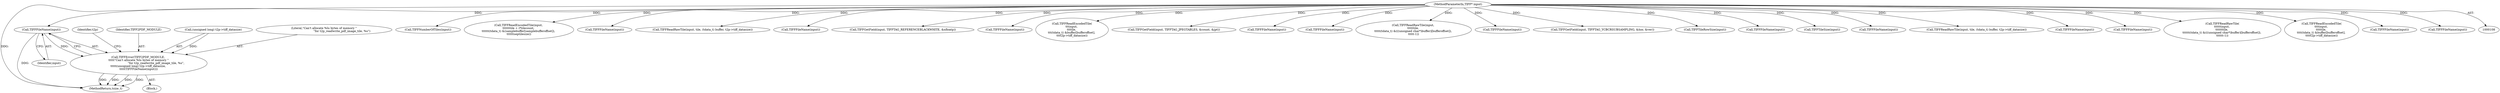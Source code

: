 digraph "0_libtiff_c7153361a4041260719b340f73f2f76@pointer" {
"1000295" [label="(Call,TIFFFileName(input))"];
"1000110" [label="(MethodParameterIn,TIFF* input)"];
"1000287" [label="(Call,TIFFError(TIFF2PDF_MODULE, \n\t\t\t\t\t\"Can't allocate %lu bytes of memory \"\n                                        \"for t2p_readwrite_pdf_image_tile, %s\", \n\t\t\t\t\t(unsigned long) t2p->tiff_datasize, \n\t\t\t\t\tTIFFFileName(input)))"];
"1000783" [label="(Call,TIFFNumberOfTiles(input))"];
"1000869" [label="(Call,TIFFReadEncodedTile(input, \n\t\t\t\t\t\ttile + i*tilecount, \n\t\t\t\t\t\t(tdata_t) &(samplebuffer[samplebufferoffset]), \n\t\t\t\t\t\tseptilesize))"];
"1000843" [label="(Call,TIFFFileName(input))"];
"1001530" [label="(MethodReturn,tsize_t)"];
"1000304" [label="(Call,TIFFReadRawTile(input, tile, (tdata_t) buffer, t2p->tiff_datasize))"];
"1000757" [label="(Call,TIFFFileName(input))"];
"1000299" [label="(Identifier,t2p)"];
"1001353" [label="(Call,TIFFGetField(input, TIFFTAG_REFERENCEBLACKWHITE, &xfloatp))"];
"1000952" [label="(Call,TIFFFileName(input))"];
"1000288" [label="(Identifier,TIFF2PDF_MODULE)"];
"1000735" [label="(Call,TIFFReadEncodedTile(\n\t\t\tinput, \n\t\t\ttile, \n\t\t\t(tdata_t) &buffer[bufferoffset], \n\t\t\tt2p->tiff_datasize))"];
"1000583" [label="(Call,TIFFGetField(input, TIFFTAG_JPEGTABLES, &count, &jpt))"];
"1000897" [label="(Call,TIFFFileName(input))"];
"1000572" [label="(Call,TIFFFileName(input))"];
"1000290" [label="(Call,(unsigned long) t2p->tiff_datasize)"];
"1000500" [label="(Call,TIFFReadRawTile(input, \n\t\t\t\t\ttile, \n\t\t\t\t\t(tdata_t) &(((unsigned char*)buffer)[bufferoffset]), \n\t\t\t\t\t-1))"];
"1000296" [label="(Identifier,input)"];
"1001074" [label="(Call,TIFFFileName(input))"];
"1001328" [label="(Call,TIFFGetField(input, TIFFTAG_YCBCRSUBSAMPLING, &hor, &ver))"];
"1001134" [label="(Call,TIFFTileRowSize(input))"];
"1000110" [label="(MethodParameterIn,TIFF* input)"];
"1000289" [label="(Literal,\"Can't allocate %lu bytes of memory \"\n                                        \"for t2p_readwrite_pdf_image_tile, %s\")"];
"1000355" [label="(Call,TIFFFileName(input))"];
"1000779" [label="(Call,TIFFTileSize(input))"];
"1000287" [label="(Call,TIFFError(TIFF2PDF_MODULE, \n\t\t\t\t\t\"Can't allocate %lu bytes of memory \"\n                                        \"for t2p_readwrite_pdf_image_tile, %s\", \n\t\t\t\t\t(unsigned long) t2p->tiff_datasize, \n\t\t\t\t\tTIFFFileName(input)))"];
"1000385" [label="(Call,TIFFFileName(input))"];
"1000232" [label="(Call,TIFFReadRawTile(input, tile, (tdata_t) buffer, t2p->tiff_datasize))"];
"1000223" [label="(Call,TIFFFileName(input))"];
"1000985" [label="(Call,TIFFFileName(input))"];
"1000295" [label="(Call,TIFFFileName(input))"];
"1000635" [label="(Call,TIFFReadRawTile(\n\t\t\t\t\t\tinput, \n\t\t\t\t\t\ttile, \n\t\t\t\t\t\t(tdata_t) &(((unsigned char*)buffer)[bufferoffset]), \n\t\t\t\t\t\t-1))"];
"1000963" [label="(Call,TIFFReadEncodedTile(\n\t\t\t\tinput, \n\t\t\t\ttile, \n\t\t\t\t(tdata_t) &buffer[bufferoffset], \n\t\t\t\tt2p->tiff_datasize))"];
"1000724" [label="(Call,TIFFFileName(input))"];
"1000813" [label="(Call,TIFFFileName(input))"];
"1000286" [label="(Block,)"];
"1000295" -> "1000287"  [label="AST: "];
"1000295" -> "1000296"  [label="CFG: "];
"1000296" -> "1000295"  [label="AST: "];
"1000287" -> "1000295"  [label="CFG: "];
"1000295" -> "1001530"  [label="DDG: "];
"1000295" -> "1000287"  [label="DDG: "];
"1000110" -> "1000295"  [label="DDG: "];
"1000110" -> "1000108"  [label="AST: "];
"1000110" -> "1001530"  [label="DDG: "];
"1000110" -> "1000223"  [label="DDG: "];
"1000110" -> "1000232"  [label="DDG: "];
"1000110" -> "1000304"  [label="DDG: "];
"1000110" -> "1000355"  [label="DDG: "];
"1000110" -> "1000385"  [label="DDG: "];
"1000110" -> "1000500"  [label="DDG: "];
"1000110" -> "1000572"  [label="DDG: "];
"1000110" -> "1000583"  [label="DDG: "];
"1000110" -> "1000635"  [label="DDG: "];
"1000110" -> "1000724"  [label="DDG: "];
"1000110" -> "1000735"  [label="DDG: "];
"1000110" -> "1000757"  [label="DDG: "];
"1000110" -> "1000779"  [label="DDG: "];
"1000110" -> "1000783"  [label="DDG: "];
"1000110" -> "1000813"  [label="DDG: "];
"1000110" -> "1000843"  [label="DDG: "];
"1000110" -> "1000869"  [label="DDG: "];
"1000110" -> "1000897"  [label="DDG: "];
"1000110" -> "1000952"  [label="DDG: "];
"1000110" -> "1000963"  [label="DDG: "];
"1000110" -> "1000985"  [label="DDG: "];
"1000110" -> "1001074"  [label="DDG: "];
"1000110" -> "1001134"  [label="DDG: "];
"1000110" -> "1001328"  [label="DDG: "];
"1000110" -> "1001353"  [label="DDG: "];
"1000287" -> "1000286"  [label="AST: "];
"1000288" -> "1000287"  [label="AST: "];
"1000289" -> "1000287"  [label="AST: "];
"1000290" -> "1000287"  [label="AST: "];
"1000299" -> "1000287"  [label="CFG: "];
"1000287" -> "1001530"  [label="DDG: "];
"1000287" -> "1001530"  [label="DDG: "];
"1000287" -> "1001530"  [label="DDG: "];
"1000287" -> "1001530"  [label="DDG: "];
"1000290" -> "1000287"  [label="DDG: "];
}
